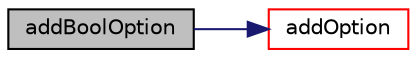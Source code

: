 digraph "addBoolOption"
{
  bgcolor="transparent";
  edge [fontname="Helvetica",fontsize="10",labelfontname="Helvetica",labelfontsize="10"];
  node [fontname="Helvetica",fontsize="10",shape=record];
  rankdir="LR";
  Node1493 [label="addBoolOption",height=0.2,width=0.4,color="black", fillcolor="grey75", style="filled", fontcolor="black"];
  Node1493 -> Node1494 [color="midnightblue",fontsize="10",style="solid",fontname="Helvetica"];
  Node1494 [label="addOption",height=0.2,width=0.4,color="red",URL="$a27769.html#a07c21230c8433567244955ac99d791e9",tooltip="Add to an option to validOptions with usage information. "];
}
